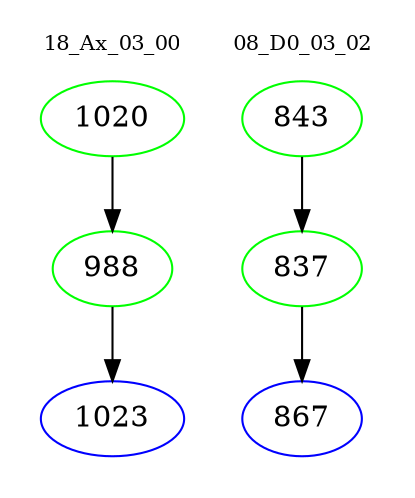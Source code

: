 digraph{
subgraph cluster_0 {
color = white
label = "18_Ax_03_00";
fontsize=10;
T0_1020 [label="1020", color="green"]
T0_1020 -> T0_988 [color="black"]
T0_988 [label="988", color="green"]
T0_988 -> T0_1023 [color="black"]
T0_1023 [label="1023", color="blue"]
}
subgraph cluster_1 {
color = white
label = "08_D0_03_02";
fontsize=10;
T1_843 [label="843", color="green"]
T1_843 -> T1_837 [color="black"]
T1_837 [label="837", color="green"]
T1_837 -> T1_867 [color="black"]
T1_867 [label="867", color="blue"]
}
}
